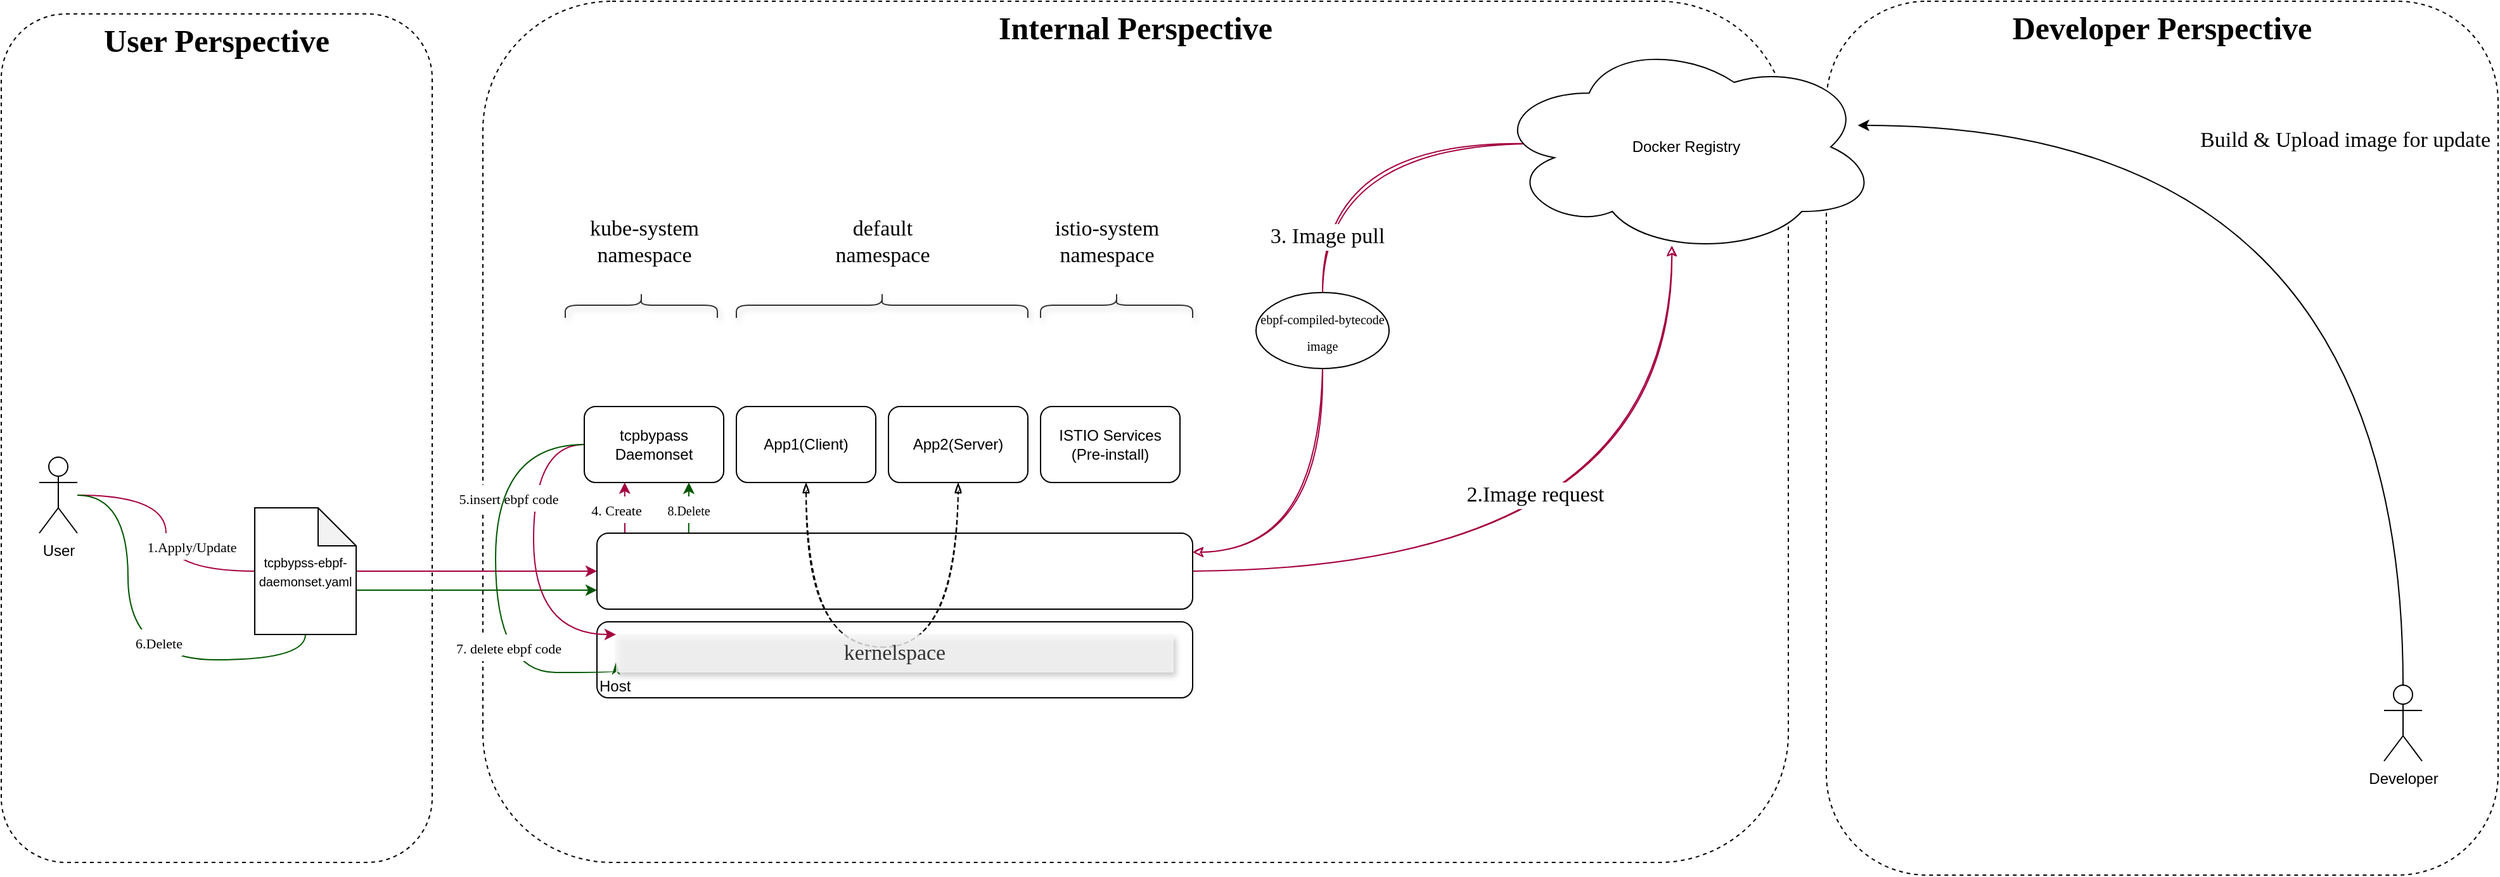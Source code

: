 <mxfile version="14.6.13" type="github">
  <diagram id="87LNFzpWVNBMK7Gw0o0t" name="Page-1">
    <mxGraphModel dx="1564" dy="2050" grid="1" gridSize="10" guides="1" tooltips="1" connect="1" arrows="1" fold="1" page="1" pageScale="1" pageWidth="850" pageHeight="1100" math="0" shadow="0">
      <root>
        <mxCell id="0" />
        <mxCell id="1" parent="0" />
        <mxCell id="frIw0XrVh3BfgqBJoF9k-49" value="&lt;b&gt;&lt;font style=&quot;font-size: 25px&quot;&gt;Developer Perspective&lt;/font&gt;&lt;/b&gt;" style="rounded=1;whiteSpace=wrap;html=1;fontFamily=Comic Sans MS;fontSize=17;align=center;glass=0;shadow=0;sketch=0;dashed=1;verticalAlign=top;" vertex="1" parent="1">
          <mxGeometry x="1480" y="-10" width="530" height="690" as="geometry" />
        </mxCell>
        <mxCell id="frIw0XrVh3BfgqBJoF9k-35" value="&lt;b&gt;&lt;font style=&quot;font-size: 25px&quot;&gt;Internal Perspective&lt;/font&gt;&lt;/b&gt;" style="rounded=1;whiteSpace=wrap;html=1;fontFamily=Comic Sans MS;fontSize=17;align=center;glass=0;shadow=0;sketch=0;dashed=1;verticalAlign=top;" vertex="1" parent="1">
          <mxGeometry x="420" y="-10" width="1030" height="680" as="geometry" />
        </mxCell>
        <mxCell id="frIw0XrVh3BfgqBJoF9k-34" value="&lt;b&gt;&lt;font style=&quot;font-size: 25px&quot;&gt;User Perspective&lt;/font&gt;&lt;/b&gt;" style="rounded=1;whiteSpace=wrap;html=1;fontFamily=Comic Sans MS;fontSize=17;align=center;glass=0;shadow=0;sketch=0;dashed=1;verticalAlign=top;" vertex="1" parent="1">
          <mxGeometry x="40" width="340" height="670" as="geometry" />
        </mxCell>
        <mxCell id="frIw0XrVh3BfgqBJoF9k-25" value="&lt;font style=&quot;font-size: 11px&quot;&gt;1.Apply/Update&lt;/font&gt;" style="edgeStyle=orthogonalEdgeStyle;curved=1;rounded=0;sketch=0;orthogonalLoop=1;jettySize=auto;html=1;entryX=0;entryY=0.5;entryDx=0;entryDy=0;entryPerimeter=0;fontFamily=Comic Sans MS;fontSize=17;endArrow=none;endFill=0;fillColor=#d80073;strokeColor=#A50040;" edge="1" parent="1" source="frIw0XrVh3BfgqBJoF9k-1" target="frIw0XrVh3BfgqBJoF9k-2">
          <mxGeometry x="0.5" y="20" relative="1" as="geometry">
            <mxPoint as="offset" />
          </mxGeometry>
        </mxCell>
        <mxCell id="frIw0XrVh3BfgqBJoF9k-62" style="edgeStyle=orthogonalEdgeStyle;curved=1;rounded=0;sketch=0;orthogonalLoop=1;jettySize=auto;html=1;entryX=0.5;entryY=1;entryDx=0;entryDy=0;entryPerimeter=0;fontFamily=Comic Sans MS;fontSize=17;startArrow=none;startFill=0;endArrow=none;endFill=0;fillColor=#008a00;strokeColor=#005700;" edge="1" parent="1" source="frIw0XrVh3BfgqBJoF9k-1" target="frIw0XrVh3BfgqBJoF9k-2">
          <mxGeometry relative="1" as="geometry">
            <Array as="points">
              <mxPoint x="140" y="380" />
              <mxPoint x="140" y="510" />
              <mxPoint x="280" y="510" />
            </Array>
          </mxGeometry>
        </mxCell>
        <mxCell id="frIw0XrVh3BfgqBJoF9k-63" value="&lt;font style=&quot;font-size: 11px&quot;&gt;6.Delete&lt;/font&gt;" style="edgeLabel;html=1;align=center;verticalAlign=middle;resizable=0;points=[];fontSize=17;fontFamily=Comic Sans MS;" vertex="1" connectable="0" parent="frIw0XrVh3BfgqBJoF9k-62">
          <mxGeometry x="0.174" y="14" relative="1" as="geometry">
            <mxPoint as="offset" />
          </mxGeometry>
        </mxCell>
        <mxCell id="frIw0XrVh3BfgqBJoF9k-1" value="User" style="shape=umlActor;verticalLabelPosition=bottom;verticalAlign=top;html=1;outlineConnect=0;" vertex="1" parent="1">
          <mxGeometry x="70" y="350" width="30" height="60" as="geometry" />
        </mxCell>
        <mxCell id="frIw0XrVh3BfgqBJoF9k-8" style="edgeStyle=orthogonalEdgeStyle;rounded=0;orthogonalLoop=1;jettySize=auto;html=1;entryX=0;entryY=0.5;entryDx=0;entryDy=0;sketch=0;curved=1;fillColor=#d80073;strokeColor=#A50040;" edge="1" parent="1" source="frIw0XrVh3BfgqBJoF9k-2" target="frIw0XrVh3BfgqBJoF9k-4">
          <mxGeometry relative="1" as="geometry" />
        </mxCell>
        <mxCell id="frIw0XrVh3BfgqBJoF9k-67" style="edgeStyle=none;rounded=0;sketch=0;orthogonalLoop=1;jettySize=auto;html=1;entryX=0;entryY=0.75;entryDx=0;entryDy=0;fontFamily=Comic Sans MS;fontSize=17;startArrow=none;startFill=0;endArrow=classic;endFill=1;exitX=0;exitY=0;exitDx=80;exitDy=65;exitPerimeter=0;fillColor=#008a00;strokeColor=#005700;" edge="1" parent="1" source="frIw0XrVh3BfgqBJoF9k-2" target="frIw0XrVh3BfgqBJoF9k-4">
          <mxGeometry relative="1" as="geometry" />
        </mxCell>
        <mxCell id="frIw0XrVh3BfgqBJoF9k-2" value="&lt;font style=&quot;font-size: 10px&quot;&gt;tcpbypss-ebpf-daemonset.yaml&lt;/font&gt;" style="shape=note;whiteSpace=wrap;html=1;backgroundOutline=1;darkOpacity=0.05;" vertex="1" parent="1">
          <mxGeometry x="240" y="390" width="80" height="100" as="geometry" />
        </mxCell>
        <mxCell id="frIw0XrVh3BfgqBJoF9k-11" style="edgeStyle=orthogonalEdgeStyle;rounded=0;orthogonalLoop=1;jettySize=auto;html=1;entryX=0.464;entryY=0.958;entryDx=0;entryDy=0;entryPerimeter=0;curved=1;sketch=1;fillColor=#d80073;strokeColor=#A50040;" edge="1" parent="1" source="frIw0XrVh3BfgqBJoF9k-4" target="frIw0XrVh3BfgqBJoF9k-10">
          <mxGeometry relative="1" as="geometry" />
        </mxCell>
        <mxCell id="frIw0XrVh3BfgqBJoF9k-16" value="2.Image request" style="edgeLabel;html=1;align=center;verticalAlign=middle;resizable=0;points=[];fontSize=17;fontFamily=Comic Sans MS;" vertex="1" connectable="0" parent="frIw0XrVh3BfgqBJoF9k-11">
          <mxGeometry x="0.236" y="55" relative="1" as="geometry">
            <mxPoint x="-53" y="-46" as="offset" />
          </mxGeometry>
        </mxCell>
        <mxCell id="frIw0XrVh3BfgqBJoF9k-31" value="&lt;font style=&quot;font-size: 11px&quot;&gt;4. Create&lt;/font&gt;" style="rounded=0;sketch=0;orthogonalLoop=1;jettySize=auto;html=1;fontFamily=Comic Sans MS;fontSize=17;endArrow=classic;endFill=1;startArrow=none;startFill=0;entryX=0.29;entryY=0.999;entryDx=0;entryDy=0;entryPerimeter=0;fillColor=#d80073;strokeColor=#A50040;" edge="1" parent="1" target="frIw0XrVh3BfgqBJoF9k-9">
          <mxGeometry x="-0.036" y="7" relative="1" as="geometry">
            <mxPoint x="532" y="411" as="sourcePoint" />
            <Array as="points" />
            <mxPoint as="offset" />
          </mxGeometry>
        </mxCell>
        <mxCell id="frIw0XrVh3BfgqBJoF9k-66" value="&lt;font style=&quot;font-size: 10px&quot;&gt;8.Delete&lt;/font&gt;" style="edgeStyle=none;rounded=0;sketch=0;orthogonalLoop=1;jettySize=auto;html=1;entryX=0.75;entryY=1;entryDx=0;entryDy=0;fontFamily=Comic Sans MS;fontSize=17;startArrow=none;startFill=0;endArrow=classic;endFill=1;exitX=0.154;exitY=0.029;exitDx=0;exitDy=0;exitPerimeter=0;fillColor=#008a00;strokeColor=#005700;" edge="1" parent="1" source="frIw0XrVh3BfgqBJoF9k-4" target="frIw0XrVh3BfgqBJoF9k-9">
          <mxGeometry relative="1" as="geometry" />
        </mxCell>
        <mxCell id="frIw0XrVh3BfgqBJoF9k-4" value="" style="rounded=1;whiteSpace=wrap;html=1;" vertex="1" parent="1">
          <mxGeometry x="510" y="410" width="470" height="60" as="geometry" />
        </mxCell>
        <mxCell id="frIw0XrVh3BfgqBJoF9k-7" value="Host" style="rounded=1;whiteSpace=wrap;html=1;verticalAlign=bottom;align=left;" vertex="1" parent="1">
          <mxGeometry x="510" y="480" width="470" height="60" as="geometry" />
        </mxCell>
        <mxCell id="frIw0XrVh3BfgqBJoF9k-32" style="edgeStyle=orthogonalEdgeStyle;curved=1;rounded=0;sketch=0;orthogonalLoop=1;jettySize=auto;html=1;entryX=0;entryY=0;entryDx=0;entryDy=0;fontFamily=Comic Sans MS;fontSize=17;endArrow=classic;endFill=1;exitX=0;exitY=0.5;exitDx=0;exitDy=0;fillColor=#d80073;strokeColor=#A50040;" edge="1" parent="1" source="frIw0XrVh3BfgqBJoF9k-9" target="frIw0XrVh3BfgqBJoF9k-44">
          <mxGeometry relative="1" as="geometry">
            <Array as="points">
              <mxPoint x="460" y="340" />
              <mxPoint x="460" y="490" />
            </Array>
          </mxGeometry>
        </mxCell>
        <mxCell id="frIw0XrVh3BfgqBJoF9k-33" value="&lt;font style=&quot;font-size: 11px&quot;&gt;5.insert ebpf code&lt;/font&gt;" style="edgeLabel;html=1;align=center;verticalAlign=middle;resizable=0;points=[];fontSize=17;fontFamily=Comic Sans MS;" vertex="1" connectable="0" parent="frIw0XrVh3BfgqBJoF9k-32">
          <mxGeometry x="-0.289" y="-2" relative="1" as="geometry">
            <mxPoint x="-18" y="-9" as="offset" />
          </mxGeometry>
        </mxCell>
        <mxCell id="frIw0XrVh3BfgqBJoF9k-64" style="edgeStyle=orthogonalEdgeStyle;curved=1;rounded=0;sketch=0;orthogonalLoop=1;jettySize=auto;html=1;fontFamily=Comic Sans MS;fontSize=17;startArrow=none;startFill=0;endArrow=classicThin;endFill=1;entryX=0;entryY=0.75;entryDx=0;entryDy=0;fillColor=#008a00;strokeColor=#005700;" edge="1" parent="1" source="frIw0XrVh3BfgqBJoF9k-9" target="frIw0XrVh3BfgqBJoF9k-44">
          <mxGeometry relative="1" as="geometry">
            <mxPoint x="525" y="530" as="targetPoint" />
            <Array as="points">
              <mxPoint x="430" y="340" />
              <mxPoint x="430" y="520" />
              <mxPoint x="525" y="520" />
            </Array>
          </mxGeometry>
        </mxCell>
        <mxCell id="frIw0XrVh3BfgqBJoF9k-65" value="&lt;font style=&quot;font-size: 11px&quot;&gt;7. delete ebpf code&lt;/font&gt;" style="edgeLabel;html=1;align=center;verticalAlign=middle;resizable=0;points=[];fontSize=17;fontFamily=Comic Sans MS;" vertex="1" connectable="0" parent="frIw0XrVh3BfgqBJoF9k-64">
          <mxGeometry x="0.27" y="16" relative="1" as="geometry">
            <mxPoint x="-6" y="6" as="offset" />
          </mxGeometry>
        </mxCell>
        <mxCell id="frIw0XrVh3BfgqBJoF9k-9" value="tcpbypass Daemonset" style="rounded=1;whiteSpace=wrap;html=1;" vertex="1" parent="1">
          <mxGeometry x="500" y="310" width="110" height="60" as="geometry" />
        </mxCell>
        <mxCell id="frIw0XrVh3BfgqBJoF9k-14" style="edgeStyle=orthogonalEdgeStyle;curved=1;rounded=0;sketch=1;orthogonalLoop=1;jettySize=auto;html=1;entryX=1;entryY=0.25;entryDx=0;entryDy=0;fontFamily=Comic Sans MS;fontSize=17;exitX=0.5;exitY=1;exitDx=0;exitDy=0;startArrow=none;fillColor=#d80073;strokeColor=#A50040;" edge="1" parent="1" source="frIw0XrVh3BfgqBJoF9k-19" target="frIw0XrVh3BfgqBJoF9k-4">
          <mxGeometry relative="1" as="geometry" />
        </mxCell>
        <mxCell id="frIw0XrVh3BfgqBJoF9k-23" style="edgeStyle=orthogonalEdgeStyle;curved=1;rounded=0;sketch=1;orthogonalLoop=1;jettySize=auto;html=1;entryX=0.5;entryY=0;entryDx=0;entryDy=0;fontFamily=Comic Sans MS;fontSize=17;endArrow=none;endFill=0;exitX=0.09;exitY=0.485;exitDx=0;exitDy=0;exitPerimeter=0;fillColor=#d80073;strokeColor=#A50040;" edge="1" parent="1" source="frIw0XrVh3BfgqBJoF9k-10" target="frIw0XrVh3BfgqBJoF9k-19">
          <mxGeometry relative="1" as="geometry" />
        </mxCell>
        <mxCell id="frIw0XrVh3BfgqBJoF9k-30" value="3. Image pull" style="edgeLabel;html=1;align=center;verticalAlign=middle;resizable=0;points=[];fontSize=17;fontFamily=Comic Sans MS;" vertex="1" connectable="0" parent="frIw0XrVh3BfgqBJoF9k-23">
          <mxGeometry x="0.68" y="3" relative="1" as="geometry">
            <mxPoint as="offset" />
          </mxGeometry>
        </mxCell>
        <mxCell id="frIw0XrVh3BfgqBJoF9k-10" value="Docker Registry" style="ellipse;shape=cloud;whiteSpace=wrap;html=1;align=center;verticalAlign=middle;" vertex="1" parent="1">
          <mxGeometry x="1216.61" y="20" width="305" height="170" as="geometry" />
        </mxCell>
        <mxCell id="frIw0XrVh3BfgqBJoF9k-19" value="&lt;font style=&quot;font-size: 10px&quot;&gt;ebpf-compiled-bytecode&lt;br&gt;image&lt;/font&gt;" style="ellipse;whiteSpace=wrap;html=1;fontFamily=Comic Sans MS;fontSize=17;align=center;" vertex="1" parent="1">
          <mxGeometry x="1030" y="220" width="105" height="60" as="geometry" />
        </mxCell>
        <mxCell id="frIw0XrVh3BfgqBJoF9k-52" style="edgeStyle=orthogonalEdgeStyle;curved=1;rounded=0;sketch=1;orthogonalLoop=1;jettySize=auto;html=1;entryX=0.5;entryY=1;entryDx=0;entryDy=0;fontFamily=Comic Sans MS;fontSize=17;endArrow=blockThin;endFill=1;exitX=0.5;exitY=1;exitDx=0;exitDy=0;dashed=1;startArrow=blockThin;startFill=1;" edge="1" parent="1" source="frIw0XrVh3BfgqBJoF9k-27" target="frIw0XrVh3BfgqBJoF9k-28">
          <mxGeometry relative="1" as="geometry">
            <Array as="points">
              <mxPoint x="675" y="500" />
              <mxPoint x="795" y="500" />
            </Array>
          </mxGeometry>
        </mxCell>
        <mxCell id="frIw0XrVh3BfgqBJoF9k-27" value="App1(Client)" style="rounded=1;whiteSpace=wrap;html=1;" vertex="1" parent="1">
          <mxGeometry x="620" y="310" width="110" height="60" as="geometry" />
        </mxCell>
        <mxCell id="frIw0XrVh3BfgqBJoF9k-28" value="App2(Server)" style="rounded=1;whiteSpace=wrap;html=1;" vertex="1" parent="1">
          <mxGeometry x="740" y="310" width="110" height="60" as="geometry" />
        </mxCell>
        <mxCell id="frIw0XrVh3BfgqBJoF9k-29" value="ISTIO Services&lt;br&gt;(Pre-install)" style="rounded=1;whiteSpace=wrap;html=1;" vertex="1" parent="1">
          <mxGeometry x="860" y="310" width="110" height="60" as="geometry" />
        </mxCell>
        <mxCell id="frIw0XrVh3BfgqBJoF9k-39" style="edgeStyle=orthogonalEdgeStyle;curved=1;rounded=0;sketch=0;orthogonalLoop=1;jettySize=auto;html=1;entryX=0.945;entryY=0.401;entryDx=0;entryDy=0;entryPerimeter=0;fontFamily=Comic Sans MS;fontSize=17;endArrow=classic;endFill=1;" edge="1" parent="1" source="frIw0XrVh3BfgqBJoF9k-37" target="frIw0XrVh3BfgqBJoF9k-10">
          <mxGeometry relative="1" as="geometry">
            <Array as="points">
              <mxPoint x="1935" y="88" />
              <mxPoint x="1505" y="88" />
            </Array>
          </mxGeometry>
        </mxCell>
        <mxCell id="frIw0XrVh3BfgqBJoF9k-41" value="Build &amp;amp; Upload image for update" style="edgeLabel;html=1;align=center;verticalAlign=middle;resizable=0;points=[];fontSize=17;fontFamily=Comic Sans MS;" vertex="1" connectable="0" parent="frIw0XrVh3BfgqBJoF9k-39">
          <mxGeometry x="0.12" y="12" relative="1" as="geometry">
            <mxPoint as="offset" />
          </mxGeometry>
        </mxCell>
        <mxCell id="frIw0XrVh3BfgqBJoF9k-37" value="Developer" style="shape=umlActor;verticalLabelPosition=bottom;verticalAlign=top;html=1;outlineConnect=0;" vertex="1" parent="1">
          <mxGeometry x="1920" y="530" width="30" height="60" as="geometry" />
        </mxCell>
        <mxCell id="frIw0XrVh3BfgqBJoF9k-44" value="kernelspace" style="rounded=0;whiteSpace=wrap;html=1;shadow=1;glass=0;sketch=0;fontFamily=Comic Sans MS;fontSize=17;align=center;fillColor=#f5f5f5;opacity=80;fontColor=#333333;strokeColor=none;" vertex="1" parent="1">
          <mxGeometry x="525" y="490" width="440" height="30" as="geometry" />
        </mxCell>
        <mxCell id="frIw0XrVh3BfgqBJoF9k-53" value="" style="shape=curlyBracket;whiteSpace=wrap;html=1;rounded=1;flipH=1;shadow=1;glass=0;sketch=0;fontFamily=Comic Sans MS;fontSize=17;fillColor=none;gradientColor=#ffffff;opacity=80;align=left;rotation=-90;" vertex="1" parent="1">
          <mxGeometry x="535" y="170" width="20" height="120" as="geometry" />
        </mxCell>
        <mxCell id="frIw0XrVh3BfgqBJoF9k-54" value="kube-system&lt;br&gt;namespace" style="text;html=1;strokeColor=none;fillColor=none;align=center;verticalAlign=middle;whiteSpace=wrap;rounded=0;shadow=1;glass=0;sketch=0;fontFamily=Comic Sans MS;fontSize=17;opacity=80;" vertex="1" parent="1">
          <mxGeometry x="485" y="170" width="125" height="20" as="geometry" />
        </mxCell>
        <mxCell id="frIw0XrVh3BfgqBJoF9k-58" value="" style="shape=curlyBracket;whiteSpace=wrap;html=1;rounded=1;flipH=1;shadow=1;glass=0;sketch=0;fontFamily=Comic Sans MS;fontSize=17;fillColor=none;gradientColor=#ffffff;opacity=80;align=left;rotation=-90;" vertex="1" parent="1">
          <mxGeometry x="725" y="115" width="20" height="230" as="geometry" />
        </mxCell>
        <mxCell id="frIw0XrVh3BfgqBJoF9k-59" value="default namespace" style="text;html=1;strokeColor=none;fillColor=none;align=center;verticalAlign=middle;whiteSpace=wrap;rounded=0;shadow=1;glass=0;sketch=0;fontFamily=Comic Sans MS;fontSize=17;opacity=80;" vertex="1" parent="1">
          <mxGeometry x="672.5" y="170" width="125" height="20" as="geometry" />
        </mxCell>
        <mxCell id="frIw0XrVh3BfgqBJoF9k-60" value="" style="shape=curlyBracket;whiteSpace=wrap;html=1;rounded=1;flipH=1;shadow=1;glass=0;sketch=0;fontFamily=Comic Sans MS;fontSize=17;fillColor=none;gradientColor=#ffffff;opacity=80;align=left;rotation=-90;" vertex="1" parent="1">
          <mxGeometry x="910" y="170" width="20" height="120" as="geometry" />
        </mxCell>
        <mxCell id="frIw0XrVh3BfgqBJoF9k-61" value="istio-system&lt;br&gt;namespace" style="text;html=1;strokeColor=none;fillColor=none;align=center;verticalAlign=middle;whiteSpace=wrap;rounded=0;shadow=1;glass=0;sketch=0;fontFamily=Comic Sans MS;fontSize=17;opacity=80;" vertex="1" parent="1">
          <mxGeometry x="850" y="170" width="125" height="20" as="geometry" />
        </mxCell>
        <mxCell id="frIw0XrVh3BfgqBJoF9k-68" value="" style="shape=image;verticalLabelPosition=bottom;labelBackgroundColor=#ffffff;verticalAlign=top;aspect=fixed;imageAspect=0;image=https://kubernetes.io/images/kubernetes-horizontal-color.png;" vertex="1" parent="1">
          <mxGeometry x="517.14" y="450" width="92.86" height="20" as="geometry" />
        </mxCell>
      </root>
    </mxGraphModel>
  </diagram>
</mxfile>

